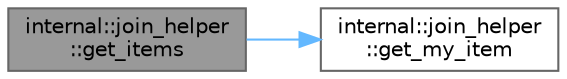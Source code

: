 digraph "internal::join_helper::get_items"
{
 // LATEX_PDF_SIZE
  bgcolor="transparent";
  edge [fontname=Helvetica,fontsize=10,labelfontname=Helvetica,labelfontsize=10];
  node [fontname=Helvetica,fontsize=10,shape=box,height=0.2,width=0.4];
  rankdir="LR";
  Node1 [id="Node000001",label="internal::join_helper\l::get_items",height=0.2,width=0.4,color="gray40", fillcolor="grey60", style="filled", fontcolor="black",tooltip=" "];
  Node1 -> Node2 [id="edge1_Node000001_Node000002",color="steelblue1",style="solid",tooltip=" "];
  Node2 [id="Node000002",label="internal::join_helper\l::get_my_item",height=0.2,width=0.4,color="grey40", fillcolor="white", style="filled",URL="$structinternal_1_1join__helper.html#a349a985ec6361c67f58cd6aaa62068af",tooltip=" "];
}
